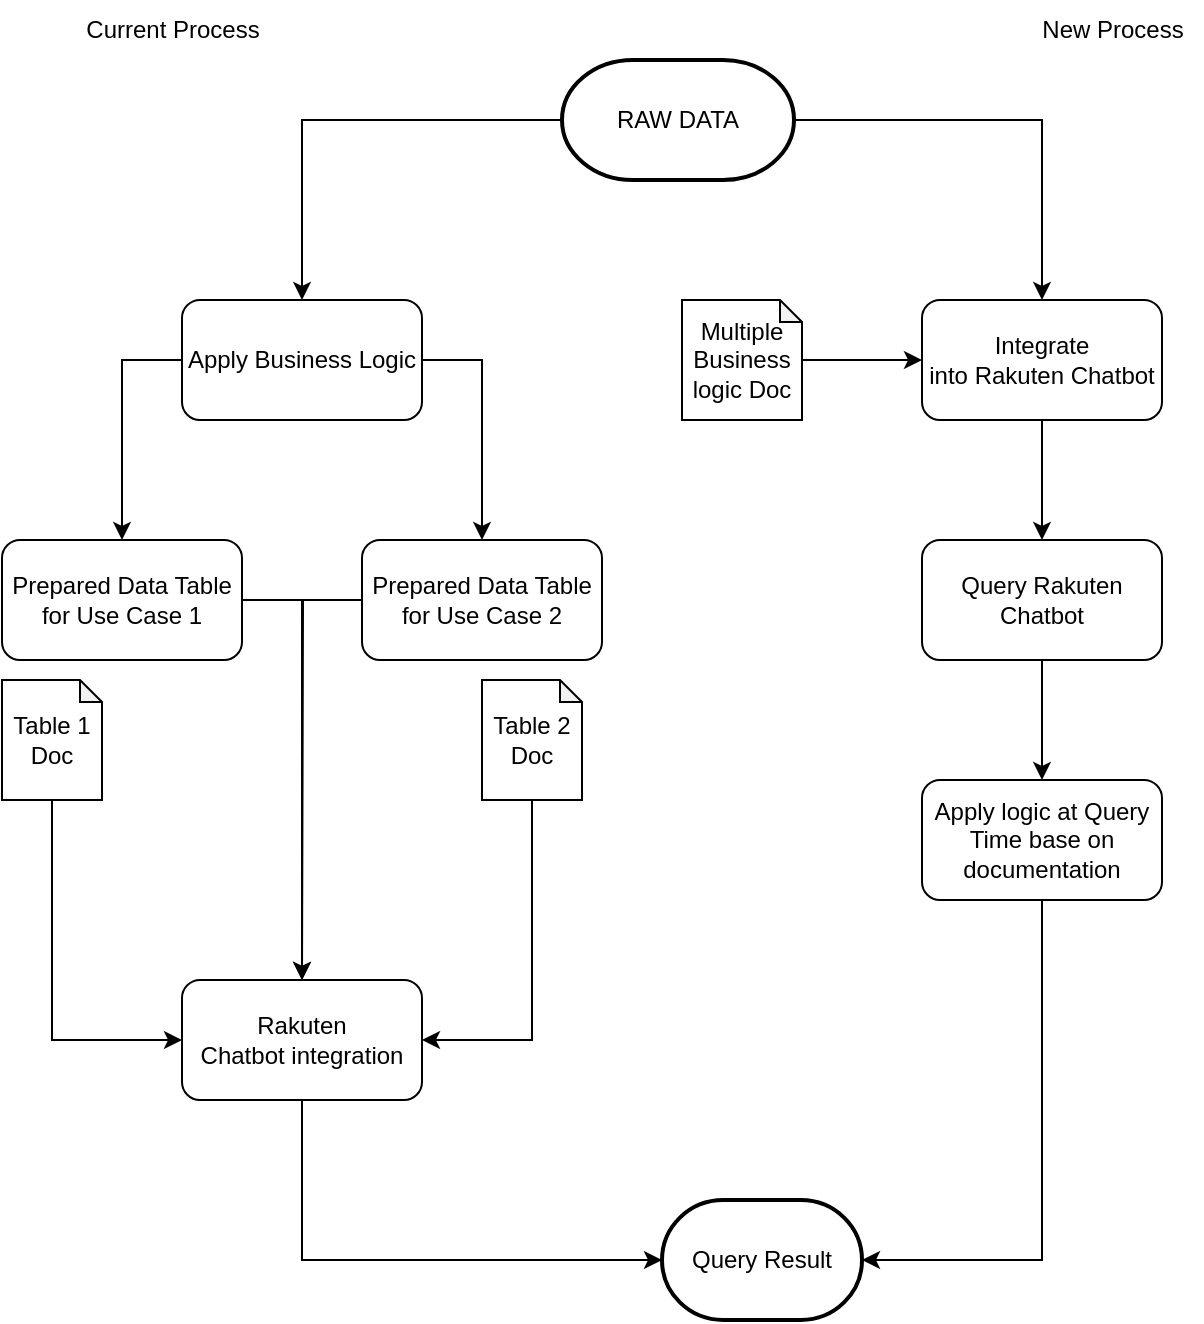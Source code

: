 <mxfile version="24.8.1">
  <diagram name="Page-1" id="tL5ANkyiWHFHzcsgGP6w">
    <mxGraphModel dx="1290" dy="522" grid="1" gridSize="10" guides="1" tooltips="1" connect="1" arrows="1" fold="1" page="1" pageScale="1" pageWidth="827" pageHeight="1169" math="0" shadow="0">
      <root>
        <mxCell id="0" />
        <mxCell id="1" parent="0" />
        <mxCell id="IaJ0zdmT9Zc7oY5OuNH1-16" style="edgeStyle=orthogonalEdgeStyle;rounded=0;orthogonalLoop=1;jettySize=auto;html=1;exitX=0;exitY=0.5;exitDx=0;exitDy=0;exitPerimeter=0;entryX=0.5;entryY=0;entryDx=0;entryDy=0;" parent="1" source="IaJ0zdmT9Zc7oY5OuNH1-1" target="IaJ0zdmT9Zc7oY5OuNH1-4" edge="1">
          <mxGeometry relative="1" as="geometry" />
        </mxCell>
        <mxCell id="IaJ0zdmT9Zc7oY5OuNH1-17" style="edgeStyle=orthogonalEdgeStyle;rounded=0;orthogonalLoop=1;jettySize=auto;html=1;exitX=1;exitY=0.5;exitDx=0;exitDy=0;exitPerimeter=0;entryX=0.5;entryY=0;entryDx=0;entryDy=0;" parent="1" source="IaJ0zdmT9Zc7oY5OuNH1-1" target="IaJ0zdmT9Zc7oY5OuNH1-5" edge="1">
          <mxGeometry relative="1" as="geometry" />
        </mxCell>
        <mxCell id="IaJ0zdmT9Zc7oY5OuNH1-1" value="RAW DATA" style="strokeWidth=2;html=1;shape=mxgraph.flowchart.terminator;whiteSpace=wrap;" parent="1" vertex="1">
          <mxGeometry x="370" y="60" width="116" height="60" as="geometry" />
        </mxCell>
        <mxCell id="IaJ0zdmT9Zc7oY5OuNH1-2" value="Current Process" style="text;html=1;align=center;verticalAlign=middle;resizable=0;points=[];autosize=1;strokeColor=none;fillColor=none;" parent="1" vertex="1">
          <mxGeometry x="120" y="30" width="110" height="30" as="geometry" />
        </mxCell>
        <mxCell id="IaJ0zdmT9Zc7oY5OuNH1-3" value="New Process" style="text;html=1;align=center;verticalAlign=middle;resizable=0;points=[];autosize=1;strokeColor=none;fillColor=none;" parent="1" vertex="1">
          <mxGeometry x="600" y="30" width="90" height="30" as="geometry" />
        </mxCell>
        <mxCell id="IaJ0zdmT9Zc7oY5OuNH1-18" style="edgeStyle=orthogonalEdgeStyle;rounded=0;orthogonalLoop=1;jettySize=auto;html=1;exitX=0;exitY=0.5;exitDx=0;exitDy=0;" parent="1" source="IaJ0zdmT9Zc7oY5OuNH1-4" target="IaJ0zdmT9Zc7oY5OuNH1-6" edge="1">
          <mxGeometry relative="1" as="geometry" />
        </mxCell>
        <mxCell id="IaJ0zdmT9Zc7oY5OuNH1-19" style="edgeStyle=orthogonalEdgeStyle;rounded=0;orthogonalLoop=1;jettySize=auto;html=1;exitX=1;exitY=0.5;exitDx=0;exitDy=0;entryX=0.5;entryY=0;entryDx=0;entryDy=0;" parent="1" source="IaJ0zdmT9Zc7oY5OuNH1-4" target="IaJ0zdmT9Zc7oY5OuNH1-7" edge="1">
          <mxGeometry relative="1" as="geometry" />
        </mxCell>
        <mxCell id="IaJ0zdmT9Zc7oY5OuNH1-4" value="Apply Business Logic" style="rounded=1;whiteSpace=wrap;html=1;" parent="1" vertex="1">
          <mxGeometry x="180" y="180" width="120" height="60" as="geometry" />
        </mxCell>
        <mxCell id="IaJ0zdmT9Zc7oY5OuNH1-37" style="edgeStyle=orthogonalEdgeStyle;rounded=0;orthogonalLoop=1;jettySize=auto;html=1;exitX=0.5;exitY=1;exitDx=0;exitDy=0;" parent="1" source="IaJ0zdmT9Zc7oY5OuNH1-5" target="IaJ0zdmT9Zc7oY5OuNH1-9" edge="1">
          <mxGeometry relative="1" as="geometry" />
        </mxCell>
        <mxCell id="IaJ0zdmT9Zc7oY5OuNH1-5" value="Integrate into&amp;nbsp;&lt;span style=&quot;background-color: initial;&quot;&gt;Rakuten Chatbot&lt;/span&gt;" style="rounded=1;whiteSpace=wrap;html=1;" parent="1" vertex="1">
          <mxGeometry x="550" y="180" width="120" height="60" as="geometry" />
        </mxCell>
        <mxCell id="IaJ0zdmT9Zc7oY5OuNH1-27" style="edgeStyle=orthogonalEdgeStyle;rounded=0;orthogonalLoop=1;jettySize=auto;html=1;exitX=1;exitY=0.5;exitDx=0;exitDy=0;" parent="1" source="IaJ0zdmT9Zc7oY5OuNH1-6" edge="1">
          <mxGeometry relative="1" as="geometry">
            <mxPoint x="240" y="520" as="targetPoint" />
          </mxGeometry>
        </mxCell>
        <mxCell id="IaJ0zdmT9Zc7oY5OuNH1-6" value="Prepared Data Table for Use Case 1" style="rounded=1;whiteSpace=wrap;html=1;" parent="1" vertex="1">
          <mxGeometry x="90" y="300" width="120" height="60" as="geometry" />
        </mxCell>
        <mxCell id="IaJ0zdmT9Zc7oY5OuNH1-26" style="edgeStyle=orthogonalEdgeStyle;rounded=0;orthogonalLoop=1;jettySize=auto;html=1;exitX=0;exitY=0.5;exitDx=0;exitDy=0;entryX=0.5;entryY=0;entryDx=0;entryDy=0;" parent="1" source="IaJ0zdmT9Zc7oY5OuNH1-7" target="IaJ0zdmT9Zc7oY5OuNH1-11" edge="1">
          <mxGeometry relative="1" as="geometry" />
        </mxCell>
        <mxCell id="IaJ0zdmT9Zc7oY5OuNH1-7" value="Prepared Data Table for Use Case 2" style="rounded=1;whiteSpace=wrap;html=1;" parent="1" vertex="1">
          <mxGeometry x="270" y="300" width="120" height="60" as="geometry" />
        </mxCell>
        <mxCell id="IaJ0zdmT9Zc7oY5OuNH1-38" style="edgeStyle=orthogonalEdgeStyle;rounded=0;orthogonalLoop=1;jettySize=auto;html=1;exitX=0.5;exitY=1;exitDx=0;exitDy=0;" parent="1" source="IaJ0zdmT9Zc7oY5OuNH1-9" target="IaJ0zdmT9Zc7oY5OuNH1-14" edge="1">
          <mxGeometry relative="1" as="geometry" />
        </mxCell>
        <mxCell id="IaJ0zdmT9Zc7oY5OuNH1-9" value="Query&amp;nbsp;&lt;span style=&quot;background-color: initial;&quot;&gt;Rakuten Chatbot&lt;/span&gt;" style="rounded=1;whiteSpace=wrap;html=1;" parent="1" vertex="1">
          <mxGeometry x="550" y="300" width="120" height="60" as="geometry" />
        </mxCell>
        <mxCell id="IaJ0zdmT9Zc7oY5OuNH1-11" value="&lt;span style=&quot;background-color: initial;&quot;&gt;Rakuten Chatbot&lt;/span&gt;&amp;nbsp;integration" style="rounded=1;whiteSpace=wrap;html=1;" parent="1" vertex="1">
          <mxGeometry x="180" y="520" width="120" height="60" as="geometry" />
        </mxCell>
        <mxCell id="IaJ0zdmT9Zc7oY5OuNH1-14" value="Apply logic at Query Time base on documentation" style="rounded=1;whiteSpace=wrap;html=1;" parent="1" vertex="1">
          <mxGeometry x="550" y="420" width="120" height="60" as="geometry" />
        </mxCell>
        <mxCell id="IaJ0zdmT9Zc7oY5OuNH1-15" value="Query Result" style="strokeWidth=2;html=1;shape=mxgraph.flowchart.terminator;whiteSpace=wrap;" parent="1" vertex="1">
          <mxGeometry x="420" y="630" width="100" height="60" as="geometry" />
        </mxCell>
        <mxCell id="IaJ0zdmT9Zc7oY5OuNH1-23" style="edgeStyle=orthogonalEdgeStyle;rounded=0;orthogonalLoop=1;jettySize=auto;html=1;exitX=0.5;exitY=1;exitDx=0;exitDy=0;exitPerimeter=0;entryX=0;entryY=0.5;entryDx=0;entryDy=0;" parent="1" source="IaJ0zdmT9Zc7oY5OuNH1-21" target="IaJ0zdmT9Zc7oY5OuNH1-11" edge="1">
          <mxGeometry relative="1" as="geometry" />
        </mxCell>
        <mxCell id="IaJ0zdmT9Zc7oY5OuNH1-21" value="Table 1 Doc" style="shape=note;whiteSpace=wrap;html=1;backgroundOutline=1;darkOpacity=0.05;size=11;" parent="1" vertex="1">
          <mxGeometry x="90" y="370" width="50" height="60" as="geometry" />
        </mxCell>
        <mxCell id="IaJ0zdmT9Zc7oY5OuNH1-24" style="edgeStyle=orthogonalEdgeStyle;rounded=0;orthogonalLoop=1;jettySize=auto;html=1;exitX=0.5;exitY=1;exitDx=0;exitDy=0;exitPerimeter=0;entryX=1;entryY=0.5;entryDx=0;entryDy=0;" parent="1" source="IaJ0zdmT9Zc7oY5OuNH1-22" target="IaJ0zdmT9Zc7oY5OuNH1-11" edge="1">
          <mxGeometry relative="1" as="geometry" />
        </mxCell>
        <mxCell id="IaJ0zdmT9Zc7oY5OuNH1-22" value="Table 2 Doc" style="shape=note;whiteSpace=wrap;html=1;backgroundOutline=1;darkOpacity=0.05;size=11;" parent="1" vertex="1">
          <mxGeometry x="330" y="370" width="50" height="60" as="geometry" />
        </mxCell>
        <mxCell id="IaJ0zdmT9Zc7oY5OuNH1-28" style="edgeStyle=orthogonalEdgeStyle;rounded=0;orthogonalLoop=1;jettySize=auto;html=1;exitX=0.5;exitY=1;exitDx=0;exitDy=0;entryX=0;entryY=0.5;entryDx=0;entryDy=0;entryPerimeter=0;" parent="1" source="IaJ0zdmT9Zc7oY5OuNH1-11" target="IaJ0zdmT9Zc7oY5OuNH1-15" edge="1">
          <mxGeometry relative="1" as="geometry" />
        </mxCell>
        <mxCell id="IaJ0zdmT9Zc7oY5OuNH1-36" value="" style="edgeStyle=orthogonalEdgeStyle;rounded=0;orthogonalLoop=1;jettySize=auto;html=1;" parent="1" source="IaJ0zdmT9Zc7oY5OuNH1-31" target="IaJ0zdmT9Zc7oY5OuNH1-5" edge="1">
          <mxGeometry relative="1" as="geometry" />
        </mxCell>
        <mxCell id="IaJ0zdmT9Zc7oY5OuNH1-31" value="Multiple Business logic Doc" style="shape=note;whiteSpace=wrap;html=1;backgroundOutline=1;darkOpacity=0.05;size=11;" parent="1" vertex="1">
          <mxGeometry x="430" y="180" width="60" height="60" as="geometry" />
        </mxCell>
        <mxCell id="IaJ0zdmT9Zc7oY5OuNH1-39" style="edgeStyle=orthogonalEdgeStyle;rounded=0;orthogonalLoop=1;jettySize=auto;html=1;exitX=0.5;exitY=1;exitDx=0;exitDy=0;entryX=1;entryY=0.5;entryDx=0;entryDy=0;entryPerimeter=0;" parent="1" source="IaJ0zdmT9Zc7oY5OuNH1-14" target="IaJ0zdmT9Zc7oY5OuNH1-15" edge="1">
          <mxGeometry relative="1" as="geometry" />
        </mxCell>
      </root>
    </mxGraphModel>
  </diagram>
</mxfile>
